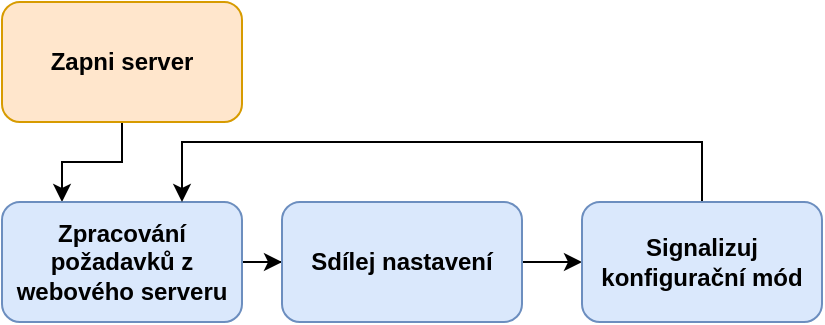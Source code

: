 <mxfile version="21.2.9" type="device">
  <diagram id="vy-kVrL346o2ZHW0nf3q" name="Stránka-1">
    <mxGraphModel dx="2022" dy="660" grid="1" gridSize="10" guides="1" tooltips="1" connect="1" arrows="1" fold="1" page="1" pageScale="1" pageWidth="827" pageHeight="1169" math="0" shadow="0">
      <root>
        <mxCell id="0" />
        <mxCell id="1" parent="0" />
        <mxCell id="ogMmAw-v47WA5XelZpfH-37" style="edgeStyle=orthogonalEdgeStyle;rounded=0;orthogonalLoop=1;jettySize=auto;html=1;fontStyle=1" parent="1" source="ogMmAw-v47WA5XelZpfH-3" target="ogMmAw-v47WA5XelZpfH-4" edge="1">
          <mxGeometry relative="1" as="geometry">
            <Array as="points">
              <mxPoint x="50" y="520" />
              <mxPoint x="20" y="520" />
            </Array>
          </mxGeometry>
        </mxCell>
        <mxCell id="ogMmAw-v47WA5XelZpfH-3" value="Zapni server" style="rounded=1;whiteSpace=wrap;html=1;fillColor=#ffe6cc;strokeColor=#d79b00;fontStyle=1" parent="1" vertex="1">
          <mxGeometry x="-10" y="440" width="120" height="60" as="geometry" />
        </mxCell>
        <mxCell id="z1CXe6EOh8OILP3nmHna-2" style="edgeStyle=orthogonalEdgeStyle;rounded=0;orthogonalLoop=1;jettySize=auto;html=1;entryX=0;entryY=0.5;entryDx=0;entryDy=0;fontStyle=1" parent="1" source="ogMmAw-v47WA5XelZpfH-4" target="ogMmAw-v47WA5XelZpfH-5" edge="1">
          <mxGeometry relative="1" as="geometry" />
        </mxCell>
        <mxCell id="ogMmAw-v47WA5XelZpfH-4" value="Zpracování požadavků z webového serveru" style="rounded=1;whiteSpace=wrap;html=1;fillColor=#dae8fc;strokeColor=#6c8ebf;fontStyle=1" parent="1" vertex="1">
          <mxGeometry x="-10" y="540" width="120" height="60" as="geometry" />
        </mxCell>
        <mxCell id="4SBQYmInzqHpp4c-O1Id-1" style="edgeStyle=orthogonalEdgeStyle;rounded=0;orthogonalLoop=1;jettySize=auto;html=1;entryX=0;entryY=0.5;entryDx=0;entryDy=0;" edge="1" parent="1" source="ogMmAw-v47WA5XelZpfH-5" target="z1CXe6EOh8OILP3nmHna-3">
          <mxGeometry relative="1" as="geometry" />
        </mxCell>
        <mxCell id="ogMmAw-v47WA5XelZpfH-5" value="Sdílej nastavení" style="rounded=1;whiteSpace=wrap;html=1;fillColor=#dae8fc;strokeColor=#6c8ebf;fontStyle=1" parent="1" vertex="1">
          <mxGeometry x="130" y="540" width="120" height="60" as="geometry" />
        </mxCell>
        <mxCell id="z1CXe6EOh8OILP3nmHna-5" style="edgeStyle=orthogonalEdgeStyle;rounded=0;orthogonalLoop=1;jettySize=auto;html=1;entryX=0.75;entryY=0;entryDx=0;entryDy=0;fontStyle=1" parent="1" source="z1CXe6EOh8OILP3nmHna-3" target="ogMmAw-v47WA5XelZpfH-4" edge="1">
          <mxGeometry relative="1" as="geometry">
            <Array as="points">
              <mxPoint x="340" y="510" />
              <mxPoint x="80" y="510" />
            </Array>
          </mxGeometry>
        </mxCell>
        <mxCell id="z1CXe6EOh8OILP3nmHna-3" value="Signalizuj konfigurační mód" style="rounded=1;whiteSpace=wrap;html=1;fillColor=#dae8fc;strokeColor=#6c8ebf;fontStyle=1" parent="1" vertex="1">
          <mxGeometry x="280" y="540" width="120" height="60" as="geometry" />
        </mxCell>
      </root>
    </mxGraphModel>
  </diagram>
</mxfile>
